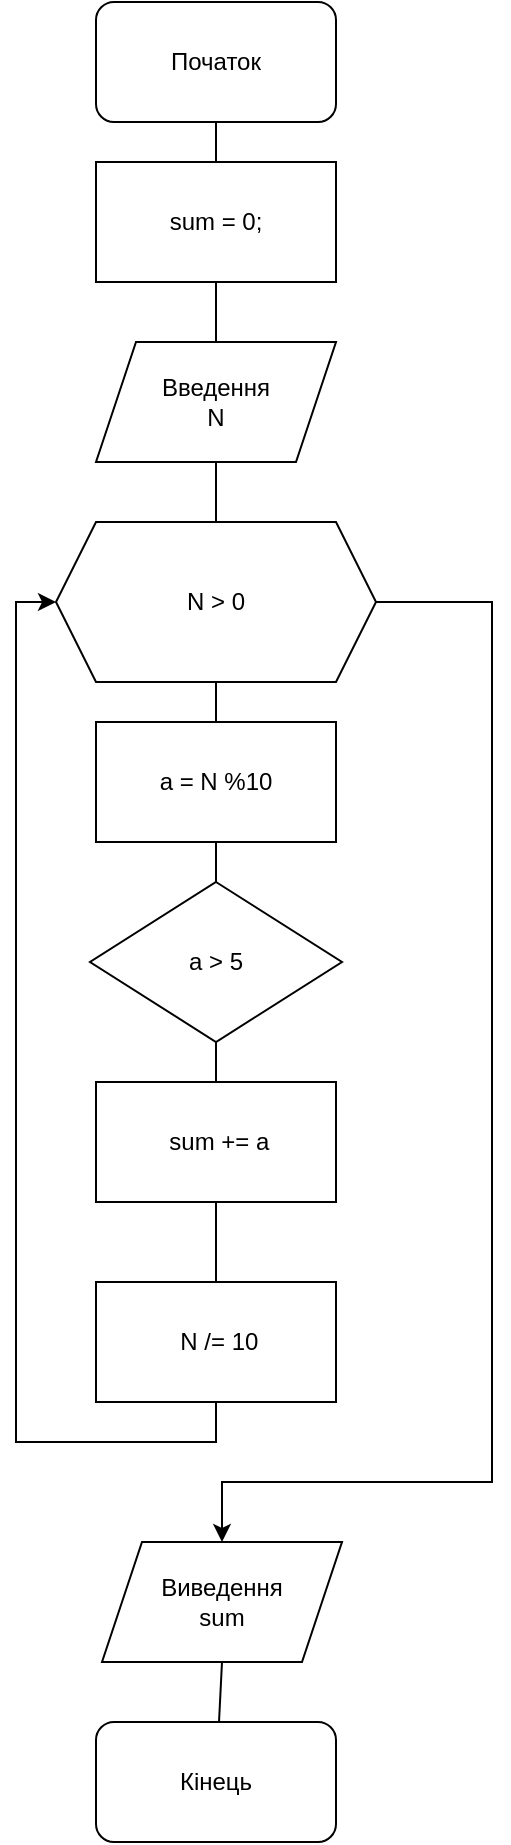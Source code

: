 <mxfile version="28.2.7">
  <diagram name="Сторінка-1" id="OZqIUvNvCm5UPrA5quZ6">
    <mxGraphModel dx="1188" dy="1823" grid="1" gridSize="10" guides="1" tooltips="1" connect="1" arrows="1" fold="1" page="1" pageScale="1" pageWidth="827" pageHeight="1169" math="0" shadow="0">
      <root>
        <mxCell id="0" />
        <mxCell id="1" parent="0" />
        <mxCell id="Psx0LQMRrJXqKoOiPVMb-1" value="Початок" style="rounded=1;whiteSpace=wrap;html=1;" vertex="1" parent="1">
          <mxGeometry x="202" y="-1140" width="120" height="60" as="geometry" />
        </mxCell>
        <mxCell id="Psx0LQMRrJXqKoOiPVMb-2" value="sum = 0;" style="rounded=0;whiteSpace=wrap;html=1;" vertex="1" parent="1">
          <mxGeometry x="202" y="-1060" width="120" height="60" as="geometry" />
        </mxCell>
        <mxCell id="Psx0LQMRrJXqKoOiPVMb-3" value="Введення&lt;br&gt;N" style="shape=parallelogram;perimeter=parallelogramPerimeter;whiteSpace=wrap;html=1;fixedSize=1;" vertex="1" parent="1">
          <mxGeometry x="202" y="-970" width="120" height="60" as="geometry" />
        </mxCell>
        <mxCell id="Psx0LQMRrJXqKoOiPVMb-5" value="a &amp;gt; 5" style="rhombus;whiteSpace=wrap;html=1;" vertex="1" parent="1">
          <mxGeometry x="199" y="-700" width="126" height="80" as="geometry" />
        </mxCell>
        <mxCell id="Psx0LQMRrJXqKoOiPVMb-6" value="a = N %10" style="rounded=0;whiteSpace=wrap;html=1;" vertex="1" parent="1">
          <mxGeometry x="202" y="-780" width="120" height="60" as="geometry" />
        </mxCell>
        <mxCell id="Psx0LQMRrJXqKoOiPVMb-24" style="edgeStyle=orthogonalEdgeStyle;rounded=0;orthogonalLoop=1;jettySize=auto;html=1;exitX=1;exitY=0.5;exitDx=0;exitDy=0;" edge="1" parent="1" source="Psx0LQMRrJXqKoOiPVMb-15" target="Psx0LQMRrJXqKoOiPVMb-10">
          <mxGeometry relative="1" as="geometry">
            <Array as="points">
              <mxPoint x="400" y="-840" />
              <mxPoint x="400" y="-400" />
              <mxPoint x="265" y="-400" />
            </Array>
          </mxGeometry>
        </mxCell>
        <mxCell id="Psx0LQMRrJXqKoOiPVMb-7" value="&amp;nbsp;sum += a" style="rounded=0;whiteSpace=wrap;html=1;" vertex="1" parent="1">
          <mxGeometry x="202" y="-600" width="120" height="60" as="geometry" />
        </mxCell>
        <mxCell id="Psx0LQMRrJXqKoOiPVMb-25" style="edgeStyle=orthogonalEdgeStyle;rounded=0;orthogonalLoop=1;jettySize=auto;html=1;exitX=0.5;exitY=1;exitDx=0;exitDy=0;entryX=0;entryY=0.5;entryDx=0;entryDy=0;" edge="1" parent="1" source="Psx0LQMRrJXqKoOiPVMb-8" target="Psx0LQMRrJXqKoOiPVMb-15">
          <mxGeometry relative="1" as="geometry" />
        </mxCell>
        <mxCell id="Psx0LQMRrJXqKoOiPVMb-8" value="&amp;nbsp;N /= 10" style="rounded=0;whiteSpace=wrap;html=1;" vertex="1" parent="1">
          <mxGeometry x="202" y="-500" width="120" height="60" as="geometry" />
        </mxCell>
        <mxCell id="Psx0LQMRrJXqKoOiPVMb-10" value="Виведення&lt;br&gt;sum" style="shape=parallelogram;perimeter=parallelogramPerimeter;whiteSpace=wrap;html=1;fixedSize=1;" vertex="1" parent="1">
          <mxGeometry x="205" y="-370" width="120" height="60" as="geometry" />
        </mxCell>
        <mxCell id="Psx0LQMRrJXqKoOiPVMb-11" value="Кінець" style="rounded=1;whiteSpace=wrap;html=1;" vertex="1" parent="1">
          <mxGeometry x="202" y="-280" width="120" height="60" as="geometry" />
        </mxCell>
        <mxCell id="Psx0LQMRrJXqKoOiPVMb-12" value="" style="endArrow=none;html=1;rounded=0;exitX=0.5;exitY=0;exitDx=0;exitDy=0;entryX=0.5;entryY=1;entryDx=0;entryDy=0;" edge="1" parent="1" source="Psx0LQMRrJXqKoOiPVMb-2" target="Psx0LQMRrJXqKoOiPVMb-1">
          <mxGeometry width="50" height="50" relative="1" as="geometry">
            <mxPoint x="220" y="-1030" as="sourcePoint" />
            <mxPoint x="270" y="-1080" as="targetPoint" />
          </mxGeometry>
        </mxCell>
        <mxCell id="Psx0LQMRrJXqKoOiPVMb-13" value="" style="endArrow=none;html=1;rounded=0;entryX=0.5;entryY=1;entryDx=0;entryDy=0;" edge="1" parent="1" source="Psx0LQMRrJXqKoOiPVMb-3" target="Psx0LQMRrJXqKoOiPVMb-2">
          <mxGeometry width="50" height="50" relative="1" as="geometry">
            <mxPoint x="390" y="-840" as="sourcePoint" />
            <mxPoint x="440" y="-890" as="targetPoint" />
          </mxGeometry>
        </mxCell>
        <mxCell id="Psx0LQMRrJXqKoOiPVMb-14" value="" style="endArrow=none;html=1;rounded=0;entryX=0.5;entryY=1;entryDx=0;entryDy=0;exitX=0.5;exitY=0;exitDx=0;exitDy=0;" edge="1" parent="1" source="Psx0LQMRrJXqKoOiPVMb-15" target="Psx0LQMRrJXqKoOiPVMb-3">
          <mxGeometry width="50" height="50" relative="1" as="geometry">
            <mxPoint x="260.938" y="-888.769" as="sourcePoint" />
            <mxPoint x="440" y="-890" as="targetPoint" />
          </mxGeometry>
        </mxCell>
        <mxCell id="Psx0LQMRrJXqKoOiPVMb-15" value="N &amp;gt; 0" style="shape=hexagon;perimeter=hexagonPerimeter2;whiteSpace=wrap;html=1;fixedSize=1;" vertex="1" parent="1">
          <mxGeometry x="182" y="-880" width="160" height="80" as="geometry" />
        </mxCell>
        <mxCell id="Psx0LQMRrJXqKoOiPVMb-17" value="" style="endArrow=none;html=1;rounded=0;entryX=0.5;entryY=1;entryDx=0;entryDy=0;exitX=0.5;exitY=0;exitDx=0;exitDy=0;" edge="1" parent="1" source="Psx0LQMRrJXqKoOiPVMb-6" target="Psx0LQMRrJXqKoOiPVMb-15">
          <mxGeometry width="50" height="50" relative="1" as="geometry">
            <mxPoint x="390" y="-760" as="sourcePoint" />
            <mxPoint x="440" y="-810" as="targetPoint" />
          </mxGeometry>
        </mxCell>
        <mxCell id="Psx0LQMRrJXqKoOiPVMb-19" value="" style="endArrow=none;html=1;rounded=0;exitX=0.5;exitY=0;exitDx=0;exitDy=0;entryX=0.5;entryY=1;entryDx=0;entryDy=0;" edge="1" parent="1" target="Psx0LQMRrJXqKoOiPVMb-6">
          <mxGeometry width="50" height="50" relative="1" as="geometry">
            <mxPoint x="262" y="-700" as="sourcePoint" />
            <mxPoint x="270" y="-720" as="targetPoint" />
          </mxGeometry>
        </mxCell>
        <mxCell id="Psx0LQMRrJXqKoOiPVMb-20" value="" style="endArrow=none;html=1;rounded=0;entryX=0.5;entryY=1;entryDx=0;entryDy=0;exitX=0.5;exitY=0;exitDx=0;exitDy=0;" edge="1" parent="1" source="Psx0LQMRrJXqKoOiPVMb-7" target="Psx0LQMRrJXqKoOiPVMb-5">
          <mxGeometry width="50" height="50" relative="1" as="geometry">
            <mxPoint x="390" y="-760" as="sourcePoint" />
            <mxPoint x="440" y="-810" as="targetPoint" />
          </mxGeometry>
        </mxCell>
        <mxCell id="Psx0LQMRrJXqKoOiPVMb-21" value="" style="endArrow=none;html=1;rounded=0;entryX=0.5;entryY=1;entryDx=0;entryDy=0;exitX=0.5;exitY=0;exitDx=0;exitDy=0;" edge="1" parent="1" source="Psx0LQMRrJXqKoOiPVMb-8" target="Psx0LQMRrJXqKoOiPVMb-7">
          <mxGeometry width="50" height="50" relative="1" as="geometry">
            <mxPoint x="390" y="-590" as="sourcePoint" />
            <mxPoint x="440" y="-640" as="targetPoint" />
          </mxGeometry>
        </mxCell>
        <mxCell id="Psx0LQMRrJXqKoOiPVMb-26" value="" style="endArrow=none;html=1;rounded=0;entryX=0.5;entryY=1;entryDx=0;entryDy=0;" edge="1" parent="1" source="Psx0LQMRrJXqKoOiPVMb-11" target="Psx0LQMRrJXqKoOiPVMb-10">
          <mxGeometry width="50" height="50" relative="1" as="geometry">
            <mxPoint x="390" y="-400" as="sourcePoint" />
            <mxPoint x="440" y="-450" as="targetPoint" />
          </mxGeometry>
        </mxCell>
      </root>
    </mxGraphModel>
  </diagram>
</mxfile>
